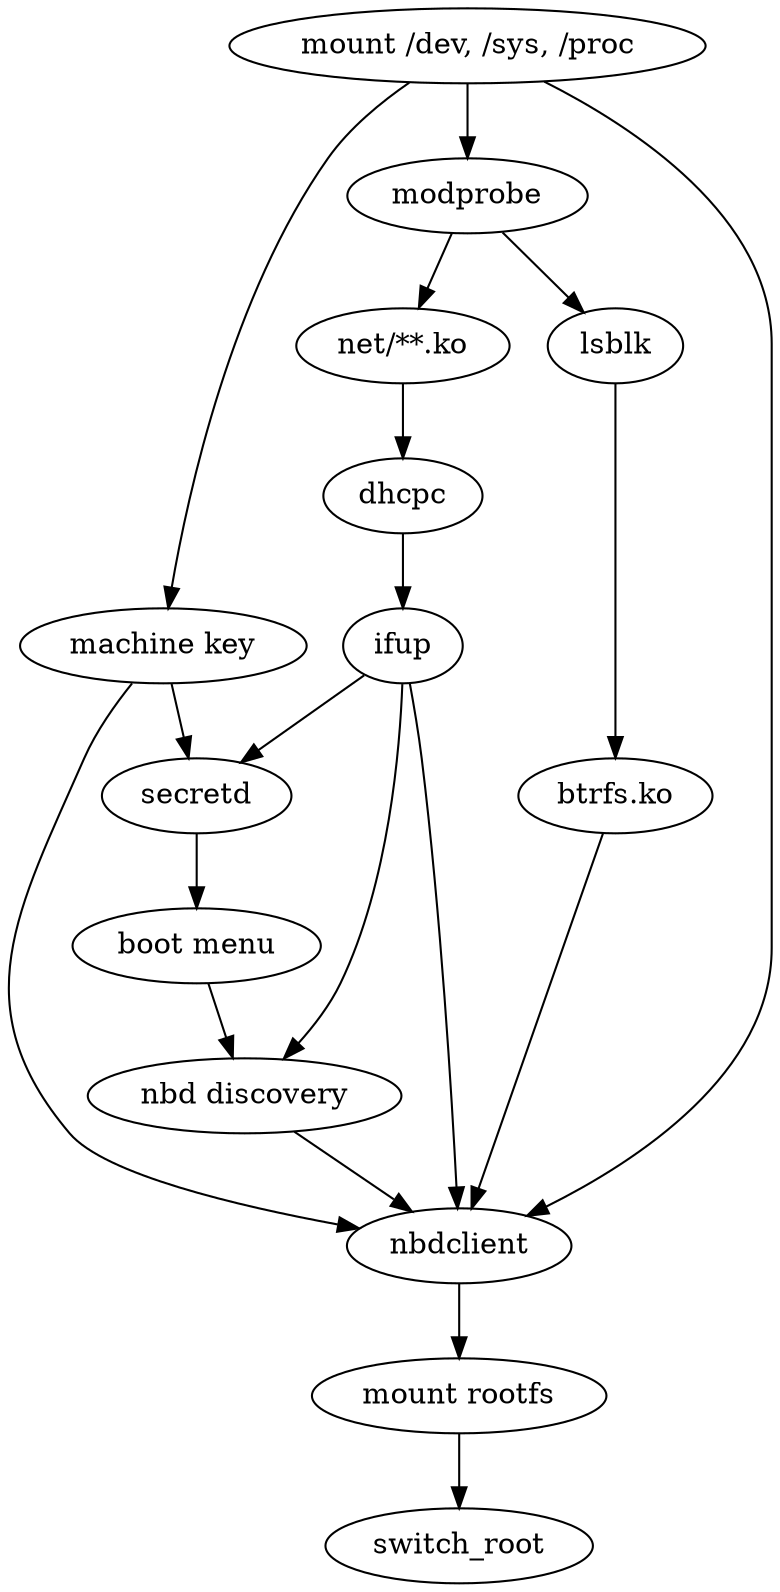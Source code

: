 // Online renderer: https://graphviz.christine.website/

strict digraph initramfs {
    nbdclient -> "mount rootfs" -> switch_root
    "machine key" -> nbdclient
    "machine key" -> secretd
    dhcpc -> ifup -> secretd -> "boot menu" -> "nbd discovery" -> nbdclient
    ifup -> "nbd discovery"
    ifup -> nbdclient
    modprobe -> lsblk -> "btrfs.ko" -> nbdclient
    modprobe -> "net/**.ko" -> dhcpc
    mount [label="mount /dev, /sys, /proc"]
    mount -> modprobe
    mount -> nbdclient
    mount -> "machine key"
}
